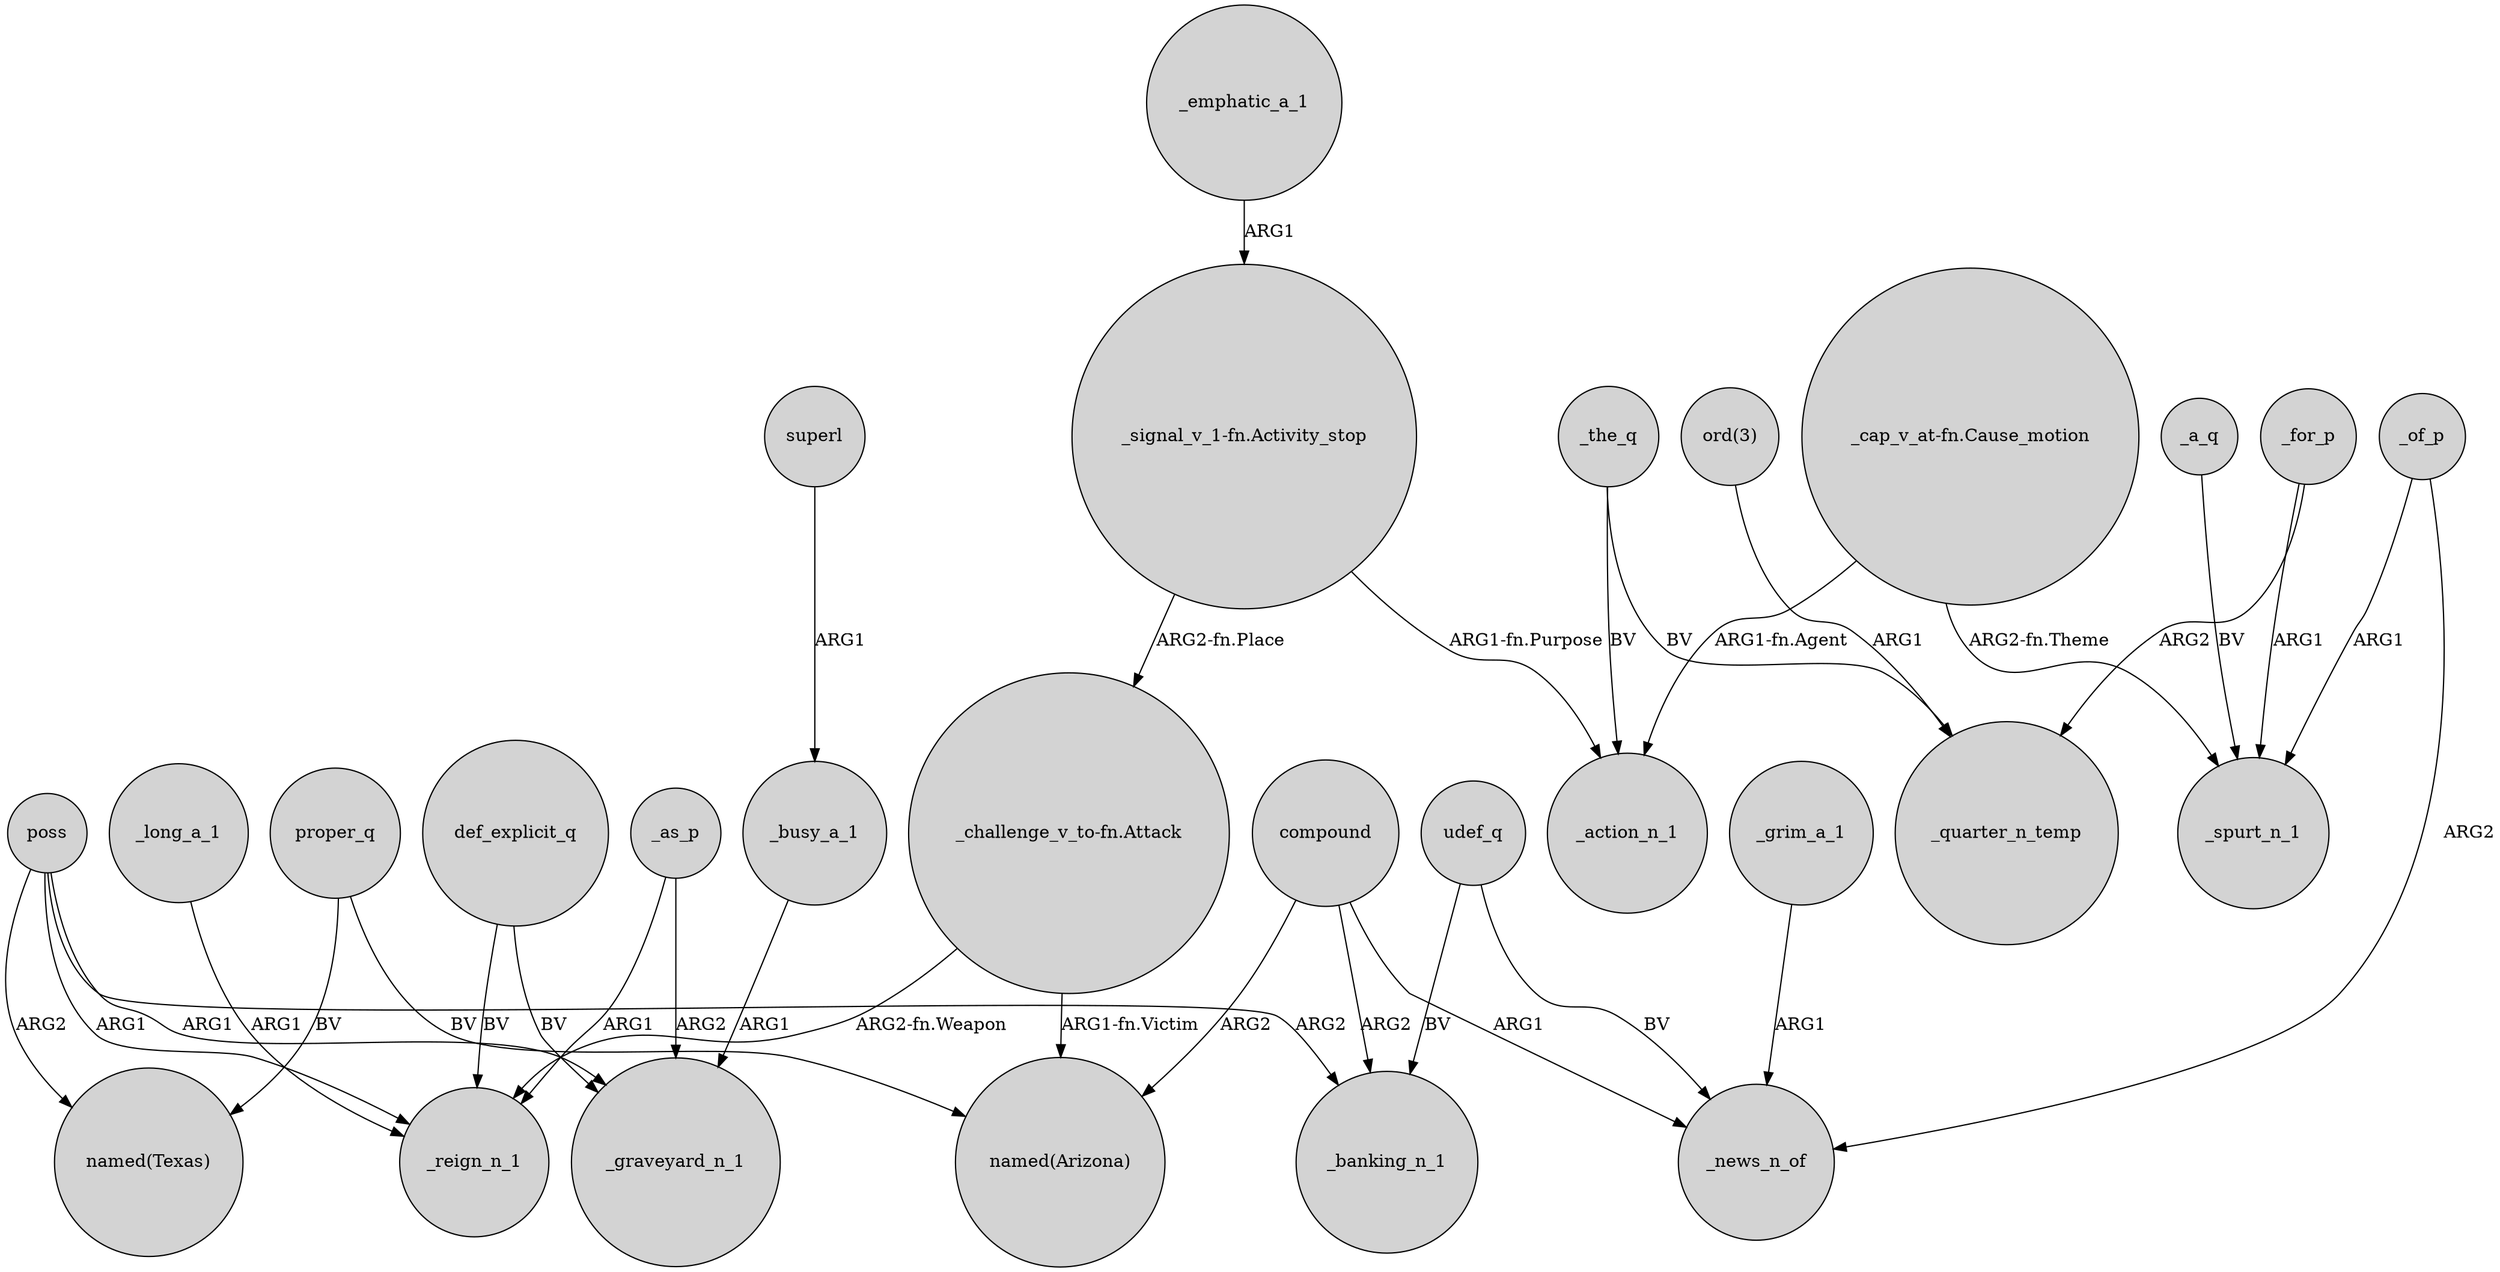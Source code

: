 digraph {
	node [shape=circle style=filled]
	proper_q -> "named(Texas)" [label=BV]
	_long_a_1 -> _reign_n_1 [label=ARG1]
	def_explicit_q -> _graveyard_n_1 [label=BV]
	poss -> _graveyard_n_1 [label=ARG1]
	_as_p -> _graveyard_n_1 [label=ARG2]
	udef_q -> _news_n_of [label=BV]
	proper_q -> "named(Arizona)" [label=BV]
	"_signal_v_1-fn.Activity_stop" -> _action_n_1 [label="ARG1-fn.Purpose"]
	"ord(3)" -> _quarter_n_temp [label=ARG1]
	"_cap_v_at-fn.Cause_motion" -> _action_n_1 [label="ARG1-fn.Agent"]
	_of_p -> _news_n_of [label=ARG2]
	_the_q -> _quarter_n_temp [label=BV]
	"_signal_v_1-fn.Activity_stop" -> "_challenge_v_to-fn.Attack" [label="ARG2-fn.Place"]
	poss -> _banking_n_1 [label=ARG2]
	poss -> "named(Texas)" [label=ARG2]
	_the_q -> _action_n_1 [label=BV]
	superl -> _busy_a_1 [label=ARG1]
	_as_p -> _reign_n_1 [label=ARG1]
	_for_p -> _quarter_n_temp [label=ARG2]
	_emphatic_a_1 -> "_signal_v_1-fn.Activity_stop" [label=ARG1]
	compound -> "named(Arizona)" [label=ARG2]
	"_challenge_v_to-fn.Attack" -> _reign_n_1 [label="ARG2-fn.Weapon"]
	_for_p -> _spurt_n_1 [label=ARG1]
	udef_q -> _banking_n_1 [label=BV]
	compound -> _banking_n_1 [label=ARG2]
	def_explicit_q -> _reign_n_1 [label=BV]
	_busy_a_1 -> _graveyard_n_1 [label=ARG1]
	_of_p -> _spurt_n_1 [label=ARG1]
	"_challenge_v_to-fn.Attack" -> "named(Arizona)" [label="ARG1-fn.Victim"]
	_grim_a_1 -> _news_n_of [label=ARG1]
	_a_q -> _spurt_n_1 [label=BV]
	poss -> _reign_n_1 [label=ARG1]
	"_cap_v_at-fn.Cause_motion" -> _spurt_n_1 [label="ARG2-fn.Theme"]
	compound -> _news_n_of [label=ARG1]
}
